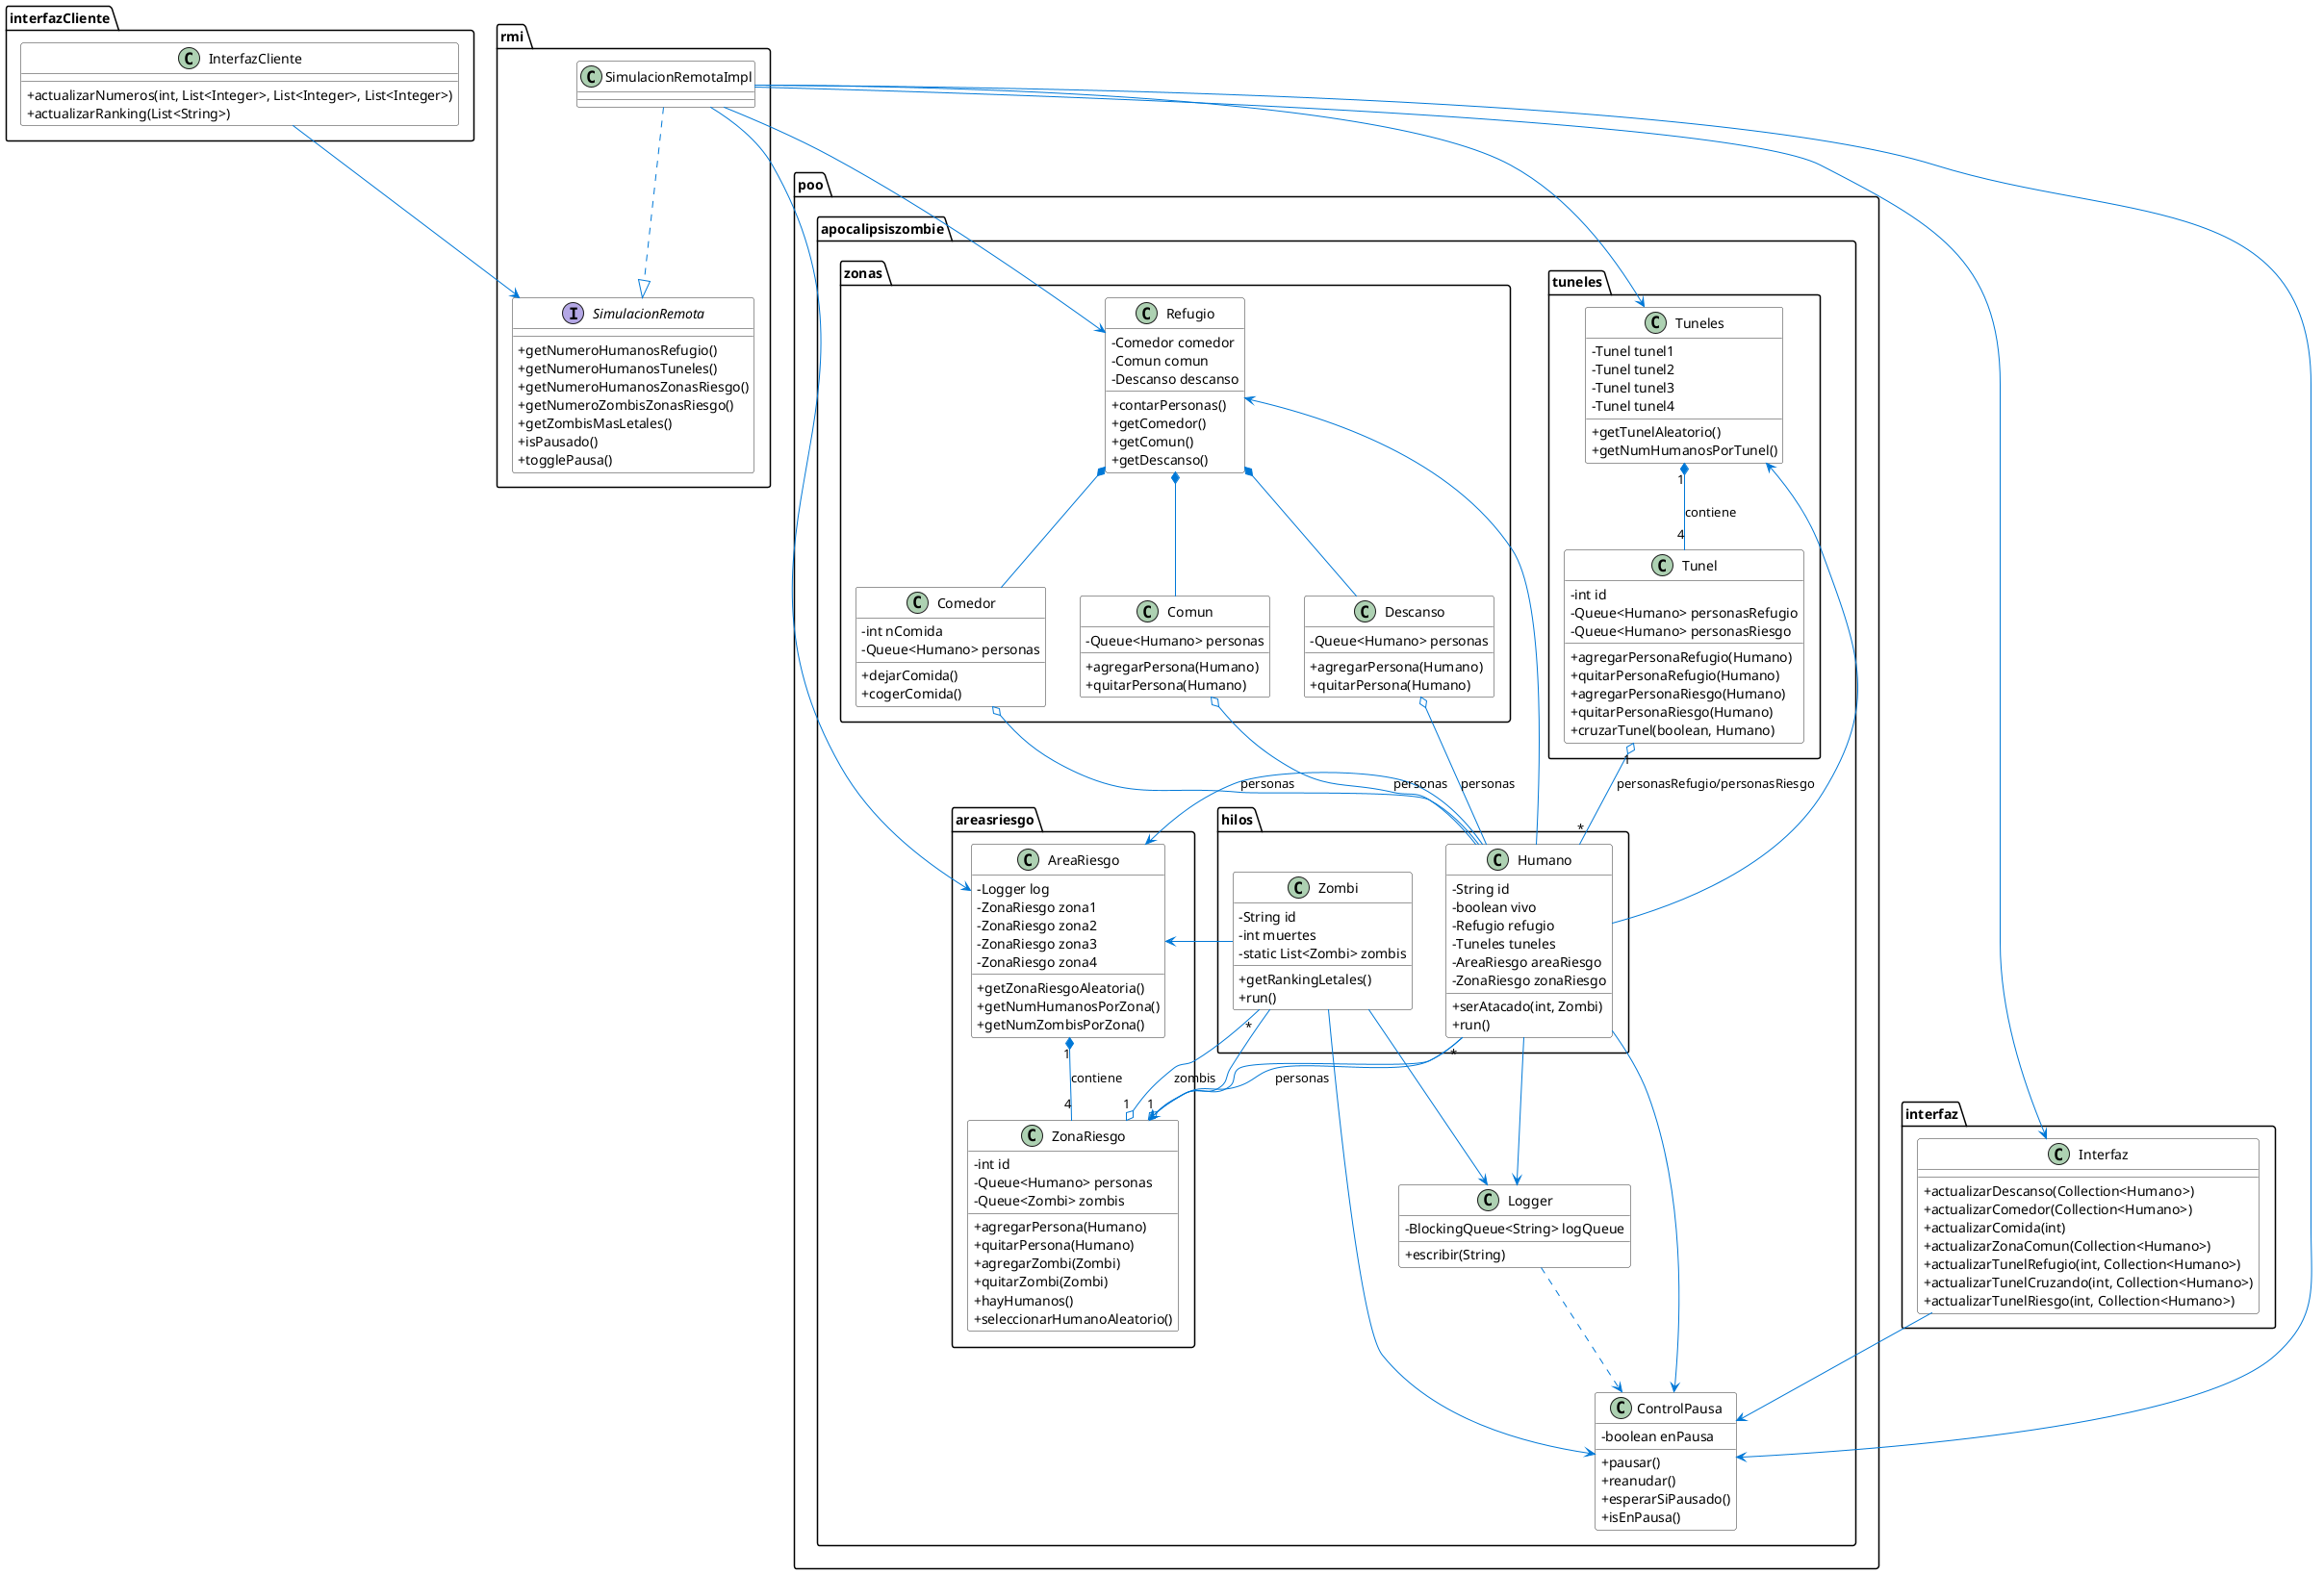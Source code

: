 @startuml
' Estilo profesional
skinparam class {
    BackgroundColor White
    ArrowColor #0078D7
    BorderColor #2E2E2E
    AttributeIconSize 0
}

' ====== Paquetes y clases ======
package poo.apocalipsiszombie.areasriesgo {
    class AreaRiesgo {
        - Logger log
        - ZonaRiesgo zona1
        - ZonaRiesgo zona2
        - ZonaRiesgo zona3
        - ZonaRiesgo zona4
        + getZonaRiesgoAleatoria()
        + getNumHumanosPorZona()
        + getNumZombisPorZona()
    }

    class ZonaRiesgo {
        - int id
        - Queue<Humano> personas
        - Queue<Zombi> zombis
        + agregarPersona(Humano)
        + quitarPersona(Humano)
        + agregarZombi(Zombi)
        + quitarZombi(Zombi)
        + hayHumanos()
        + seleccionarHumanoAleatorio()
    }
}

package poo.apocalipsiszombie.hilos {
    class Humano {
        - String id
        - boolean vivo
        - Refugio refugio
        - Tuneles tuneles
        - AreaRiesgo areaRiesgo
        - ZonaRiesgo zonaRiesgo
        + serAtacado(int, Zombi)
        + run()
    }

    class Zombi {
        - String id
        - int muertes
        - static List<Zombi> zombis
        + getRankingLetales()
        + run()
    }
}

package poo.apocalipsiszombie.tuneles {
    class Tuneles {
        - Tunel tunel1
        - Tunel tunel2
        - Tunel tunel3
        - Tunel tunel4
        + getTunelAleatorio()
        + getNumHumanosPorTunel()
    }

    class Tunel {
        - int id
        - Queue<Humano> personasRefugio
        - Queue<Humano> personasRiesgo
        + agregarPersonaRefugio(Humano)
        + quitarPersonaRefugio(Humano)
        + agregarPersonaRiesgo(Humano)
        + quitarPersonaRiesgo(Humano)
        + cruzarTunel(boolean, Humano)
    }
}

package poo.apocalipsiszombie.zonas {
    class Refugio {
        - Comedor comedor
        - Comun comun
        - Descanso descanso
        + contarPersonas()
        + getComedor()
        + getComun()
        + getDescanso()
    }
    class Comedor {
        - int nComida
        - Queue<Humano> personas
        + dejarComida()
        + cogerComida()
    }
    class Comun {
        - Queue<Humano> personas
        + agregarPersona(Humano)
        + quitarPersona(Humano)
    }
    class Descanso {
        - Queue<Humano> personas
        + agregarPersona(Humano)
        + quitarPersona(Humano)
    }
}

package poo.apocalipsiszombie {
    class Logger {
        - BlockingQueue<String> logQueue
        + escribir(String)
    }
    class ControlPausa {
        - boolean enPausa
        + pausar()
        + reanudar()
        + esperarSiPausado()
        + isEnPausa()
    }
}

package interfaz {
    class Interfaz {
        + actualizarDescanso(Collection<Humano>)
        + actualizarComedor(Collection<Humano>)
        + actualizarComida(int)
        + actualizarZonaComun(Collection<Humano>)
        + actualizarTunelRefugio(int, Collection<Humano>)
        + actualizarTunelCruzando(int, Collection<Humano>)
        + actualizarTunelRiesgo(int, Collection<Humano>)
    }
}

package interfazCliente {
    class InterfazCliente {
        + actualizarNumeros(int, List<Integer>, List<Integer>, List<Integer>)
        + actualizarRanking(List<String>)
    }
}

package rmi {
    interface SimulacionRemota {
        + getNumeroHumanosRefugio()
        + getNumeroHumanosTuneles()
        + getNumeroHumanosZonasRiesgo()
        + getNumeroZombisZonasRiesgo()
        + getZombisMasLetales()
        + isPausado()
        + togglePausa()
    }
    class SimulacionRemotaImpl
}

' ====== Relaciones principales ======
AreaRiesgo "1" *-- "4" ZonaRiesgo: contiene
ZonaRiesgo "1" o-- "*" Humano: personas
ZonaRiesgo "1" o-- "*" Zombi: zombis
Humano --> Refugio
Humano --> Tuneles
Humano --> AreaRiesgo
Humano --> ZonaRiesgo
Humano --> Logger
Humano --> ControlPausa
Zombi --> ZonaRiesgo
Zombi --> AreaRiesgo
Zombi --> Logger
Zombi --> ControlPausa
Tuneles "1" *-- "4" Tunel: contiene
Tunel "1" o-- "*" Humano: personasRefugio/personasRiesgo
Refugio *-- Comedor
Refugio *-- Comun
Refugio *-- Descanso
Comedor o-- Humano: personas
Comun o-- Humano: personas
Descanso o-- Humano: personas
Logger ..> ControlPausa
Interfaz --> ControlPausa
InterfazCliente --> SimulacionRemota
SimulacionRemotaImpl ..|> SimulacionRemota
SimulacionRemotaImpl --> Refugio
SimulacionRemotaImpl --> Tuneles
SimulacionRemotaImpl --> AreaRiesgo
SimulacionRemotaImpl --> ControlPausa
SimulacionRemotaImpl --> Interfaz

@enduml
